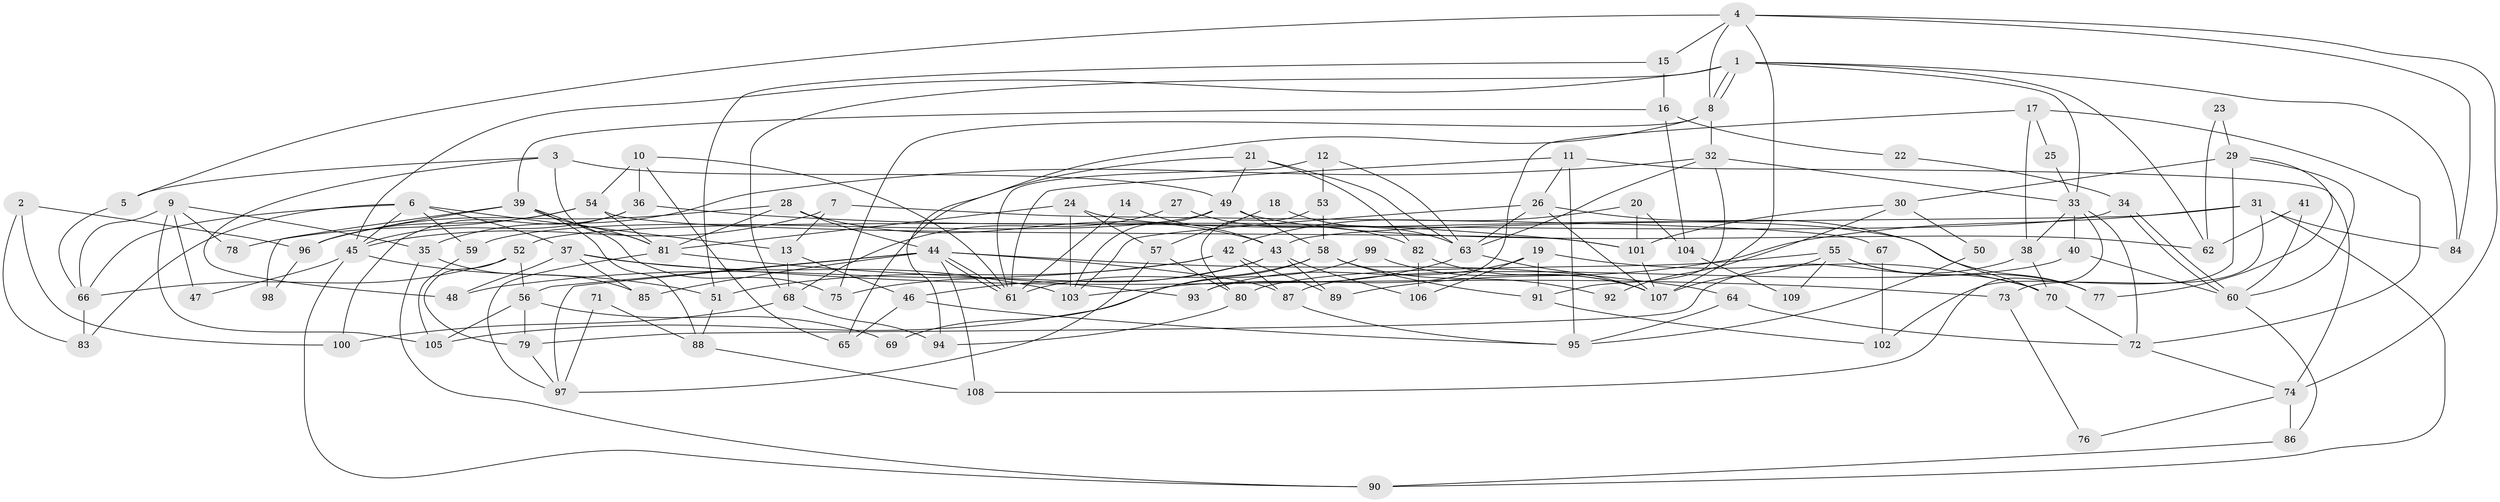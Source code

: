 // Generated by graph-tools (version 1.1) at 2025/11/02/27/25 16:11:21]
// undirected, 109 vertices, 218 edges
graph export_dot {
graph [start="1"]
  node [color=gray90,style=filled];
  1;
  2;
  3;
  4;
  5;
  6;
  7;
  8;
  9;
  10;
  11;
  12;
  13;
  14;
  15;
  16;
  17;
  18;
  19;
  20;
  21;
  22;
  23;
  24;
  25;
  26;
  27;
  28;
  29;
  30;
  31;
  32;
  33;
  34;
  35;
  36;
  37;
  38;
  39;
  40;
  41;
  42;
  43;
  44;
  45;
  46;
  47;
  48;
  49;
  50;
  51;
  52;
  53;
  54;
  55;
  56;
  57;
  58;
  59;
  60;
  61;
  62;
  63;
  64;
  65;
  66;
  67;
  68;
  69;
  70;
  71;
  72;
  73;
  74;
  75;
  76;
  77;
  78;
  79;
  80;
  81;
  82;
  83;
  84;
  85;
  86;
  87;
  88;
  89;
  90;
  91;
  92;
  93;
  94;
  95;
  96;
  97;
  98;
  99;
  100;
  101;
  102;
  103;
  104;
  105;
  106;
  107;
  108;
  109;
  1 -- 8;
  1 -- 8;
  1 -- 45;
  1 -- 33;
  1 -- 62;
  1 -- 68;
  1 -- 84;
  2 -- 83;
  2 -- 96;
  2 -- 100;
  3 -- 48;
  3 -- 49;
  3 -- 5;
  3 -- 81;
  4 -- 84;
  4 -- 8;
  4 -- 5;
  4 -- 15;
  4 -- 74;
  4 -- 107;
  5 -- 66;
  6 -- 13;
  6 -- 59;
  6 -- 37;
  6 -- 45;
  6 -- 66;
  6 -- 83;
  7 -- 13;
  7 -- 45;
  7 -- 67;
  8 -- 32;
  8 -- 75;
  8 -- 94;
  9 -- 35;
  9 -- 66;
  9 -- 47;
  9 -- 78;
  9 -- 105;
  10 -- 61;
  10 -- 54;
  10 -- 36;
  10 -- 65;
  11 -- 26;
  11 -- 74;
  11 -- 61;
  11 -- 95;
  12 -- 63;
  12 -- 61;
  12 -- 53;
  13 -- 46;
  13 -- 68;
  14 -- 43;
  14 -- 61;
  15 -- 51;
  15 -- 16;
  16 -- 39;
  16 -- 22;
  16 -- 104;
  17 -- 38;
  17 -- 93;
  17 -- 25;
  17 -- 72;
  18 -- 57;
  18 -- 63;
  19 -- 70;
  19 -- 91;
  19 -- 93;
  19 -- 106;
  20 -- 42;
  20 -- 101;
  20 -- 104;
  21 -- 49;
  21 -- 82;
  21 -- 63;
  21 -- 65;
  22 -- 34;
  23 -- 62;
  23 -- 29;
  24 -- 81;
  24 -- 57;
  24 -- 77;
  24 -- 103;
  25 -- 33;
  26 -- 63;
  26 -- 103;
  26 -- 70;
  26 -- 107;
  27 -- 82;
  27 -- 68;
  28 -- 43;
  28 -- 81;
  28 -- 44;
  28 -- 96;
  29 -- 77;
  29 -- 60;
  29 -- 30;
  29 -- 102;
  30 -- 101;
  30 -- 50;
  30 -- 92;
  31 -- 43;
  31 -- 90;
  31 -- 73;
  31 -- 84;
  31 -- 89;
  32 -- 33;
  32 -- 63;
  32 -- 35;
  32 -- 91;
  33 -- 72;
  33 -- 38;
  33 -- 40;
  33 -- 108;
  34 -- 52;
  34 -- 60;
  34 -- 60;
  35 -- 85;
  35 -- 90;
  36 -- 101;
  36 -- 45;
  36 -- 100;
  37 -- 103;
  37 -- 48;
  37 -- 73;
  37 -- 85;
  38 -- 70;
  38 -- 79;
  39 -- 88;
  39 -- 81;
  39 -- 75;
  39 -- 96;
  39 -- 98;
  40 -- 60;
  40 -- 87;
  41 -- 62;
  41 -- 60;
  42 -- 87;
  42 -- 89;
  42 -- 48;
  42 -- 51;
  43 -- 75;
  43 -- 46;
  43 -- 89;
  43 -- 106;
  44 -- 61;
  44 -- 61;
  44 -- 56;
  44 -- 64;
  44 -- 85;
  44 -- 87;
  44 -- 97;
  44 -- 108;
  45 -- 47;
  45 -- 51;
  45 -- 90;
  46 -- 65;
  46 -- 95;
  49 -- 58;
  49 -- 103;
  49 -- 59;
  49 -- 62;
  50 -- 95;
  51 -- 88;
  52 -- 79;
  52 -- 66;
  52 -- 56;
  53 -- 80;
  53 -- 58;
  54 -- 96;
  54 -- 81;
  54 -- 78;
  54 -- 101;
  55 -- 107;
  55 -- 70;
  55 -- 77;
  55 -- 80;
  55 -- 109;
  56 -- 69;
  56 -- 79;
  56 -- 105;
  57 -- 80;
  57 -- 97;
  58 -- 61;
  58 -- 69;
  58 -- 91;
  58 -- 92;
  59 -- 105;
  60 -- 86;
  63 -- 107;
  63 -- 103;
  64 -- 95;
  64 -- 72;
  66 -- 83;
  67 -- 102;
  68 -- 100;
  68 -- 94;
  70 -- 72;
  71 -- 97;
  71 -- 88;
  72 -- 74;
  73 -- 76;
  74 -- 76;
  74 -- 86;
  79 -- 97;
  80 -- 94;
  81 -- 97;
  81 -- 93;
  82 -- 106;
  82 -- 107;
  86 -- 90;
  87 -- 95;
  88 -- 108;
  91 -- 102;
  96 -- 98;
  99 -- 107;
  99 -- 105;
  101 -- 107;
  104 -- 109;
}
